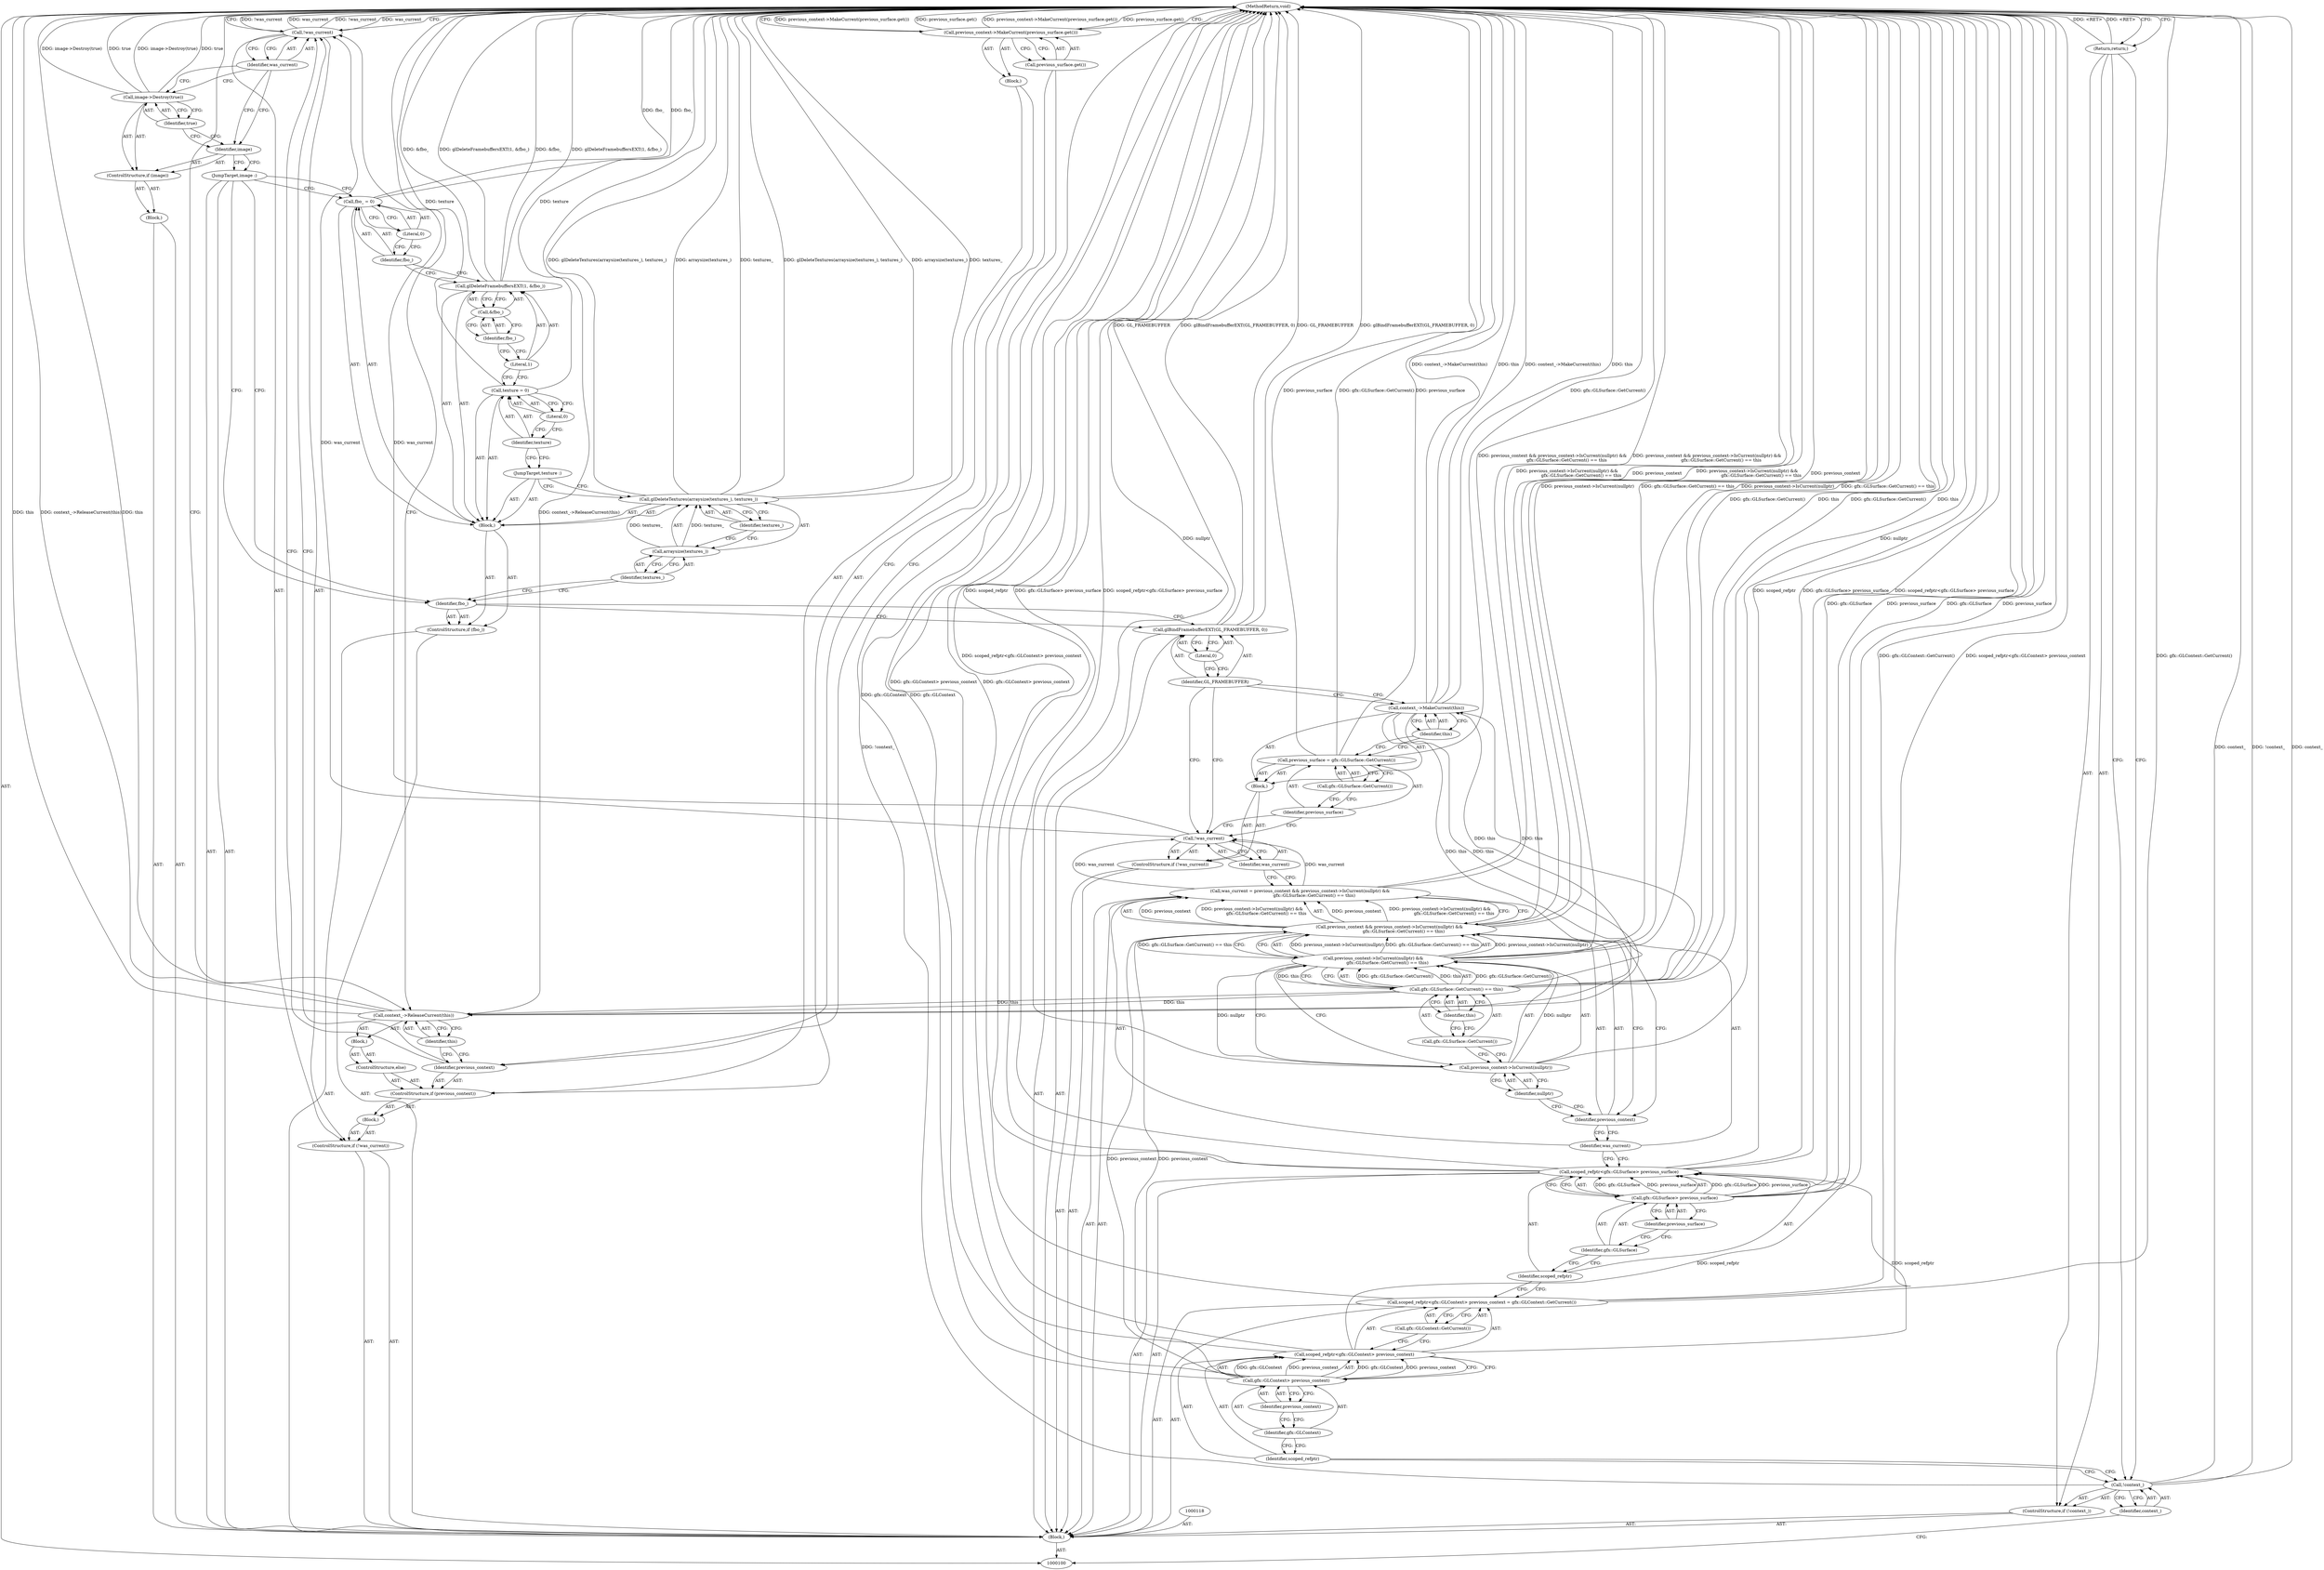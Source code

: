 digraph "0_Chrome_2f663de43634c1197a7a2ed8afc12cb6dc565bd0" {
"1000178" [label="(MethodReturn,void)"];
"1000101" [label="(Block,)"];
"1000135" [label="(Call,gfx::GLSurface::GetCurrent())"];
"1000133" [label="(Call,previous_surface = gfx::GLSurface::GetCurrent())"];
"1000134" [label="(Identifier,previous_surface)"];
"1000137" [label="(Identifier,this)"];
"1000136" [label="(Call,context_->MakeCurrent(this))"];
"1000138" [label="(Call,glBindFramebufferEXT(GL_FRAMEBUFFER, 0))"];
"1000139" [label="(Identifier,GL_FRAMEBUFFER)"];
"1000140" [label="(Literal,0)"];
"1000143" [label="(Block,)"];
"1000141" [label="(ControlStructure,if (fbo_))"];
"1000142" [label="(Identifier,fbo_)"];
"1000145" [label="(Call,arraysize(textures_))"];
"1000146" [label="(Identifier,textures_)"];
"1000144" [label="(Call,glDeleteTextures(arraysize(textures_), textures_))"];
"1000147" [label="(Identifier,textures_)"];
"1000148" [label="(JumpTarget,texture :)"];
"1000151" [label="(Literal,0)"];
"1000149" [label="(Call,texture = 0)"];
"1000150" [label="(Identifier,texture)"];
"1000153" [label="(Literal,1)"];
"1000154" [label="(Call,&fbo_)"];
"1000155" [label="(Identifier,fbo_)"];
"1000152" [label="(Call,glDeleteFramebuffersEXT(1, &fbo_))"];
"1000102" [label="(ControlStructure,if (!context_))"];
"1000103" [label="(Call,!context_)"];
"1000104" [label="(Identifier,context_)"];
"1000158" [label="(Literal,0)"];
"1000156" [label="(Call,fbo_ = 0)"];
"1000157" [label="(Identifier,fbo_)"];
"1000159" [label="(JumpTarget,image :)"];
"1000160" [label="(Block,)"];
"1000161" [label="(ControlStructure,if (image))"];
"1000162" [label="(Identifier,image)"];
"1000164" [label="(Identifier,true)"];
"1000163" [label="(Call,image->Destroy(true))"];
"1000168" [label="(Block,)"];
"1000165" [label="(ControlStructure,if (!was_current))"];
"1000166" [label="(Call,!was_current)"];
"1000167" [label="(Identifier,was_current)"];
"1000171" [label="(Block,)"];
"1000169" [label="(ControlStructure,if (previous_context))"];
"1000170" [label="(Identifier,previous_context)"];
"1000173" [label="(Call,previous_surface.get())"];
"1000172" [label="(Call,previous_context->MakeCurrent(previous_surface.get()))"];
"1000105" [label="(Return,return;)"];
"1000175" [label="(Block,)"];
"1000174" [label="(ControlStructure,else)"];
"1000177" [label="(Identifier,this)"];
"1000176" [label="(Call,context_->ReleaseCurrent(this))"];
"1000109" [label="(Call,gfx::GLContext> previous_context)"];
"1000110" [label="(Identifier,gfx::GLContext)"];
"1000106" [label="(Call,scoped_refptr<gfx::GLContext> previous_context = gfx::GLContext::GetCurrent())"];
"1000107" [label="(Call,scoped_refptr<gfx::GLContext> previous_context)"];
"1000108" [label="(Identifier,scoped_refptr)"];
"1000111" [label="(Identifier,previous_context)"];
"1000112" [label="(Call,gfx::GLContext::GetCurrent())"];
"1000115" [label="(Call,gfx::GLSurface> previous_surface)"];
"1000116" [label="(Identifier,gfx::GLSurface)"];
"1000113" [label="(Call,scoped_refptr<gfx::GLSurface> previous_surface)"];
"1000114" [label="(Identifier,scoped_refptr)"];
"1000117" [label="(Identifier,previous_surface)"];
"1000121" [label="(Call,previous_context && previous_context->IsCurrent(nullptr) &&\n                     gfx::GLSurface::GetCurrent() == this)"];
"1000122" [label="(Identifier,previous_context)"];
"1000123" [label="(Call,previous_context->IsCurrent(nullptr) &&\n                     gfx::GLSurface::GetCurrent() == this)"];
"1000124" [label="(Call,previous_context->IsCurrent(nullptr))"];
"1000125" [label="(Identifier,nullptr)"];
"1000119" [label="(Call,was_current = previous_context && previous_context->IsCurrent(nullptr) &&\n                     gfx::GLSurface::GetCurrent() == this)"];
"1000120" [label="(Identifier,was_current)"];
"1000126" [label="(Call,gfx::GLSurface::GetCurrent() == this)"];
"1000127" [label="(Call,gfx::GLSurface::GetCurrent())"];
"1000128" [label="(Identifier,this)"];
"1000129" [label="(ControlStructure,if (!was_current))"];
"1000132" [label="(Block,)"];
"1000130" [label="(Call,!was_current)"];
"1000131" [label="(Identifier,was_current)"];
"1000178" -> "1000100"  [label="AST: "];
"1000178" -> "1000105"  [label="CFG: "];
"1000178" -> "1000172"  [label="CFG: "];
"1000178" -> "1000176"  [label="CFG: "];
"1000178" -> "1000166"  [label="CFG: "];
"1000115" -> "1000178"  [label="DDG: previous_surface"];
"1000115" -> "1000178"  [label="DDG: gfx::GLSurface"];
"1000172" -> "1000178"  [label="DDG: previous_context->MakeCurrent(previous_surface.get())"];
"1000172" -> "1000178"  [label="DDG: previous_surface.get()"];
"1000124" -> "1000178"  [label="DDG: nullptr"];
"1000106" -> "1000178"  [label="DDG: scoped_refptr<gfx::GLContext> previous_context"];
"1000106" -> "1000178"  [label="DDG: gfx::GLContext::GetCurrent()"];
"1000156" -> "1000178"  [label="DDG: fbo_"];
"1000103" -> "1000178"  [label="DDG: context_"];
"1000103" -> "1000178"  [label="DDG: !context_"];
"1000113" -> "1000178"  [label="DDG: scoped_refptr"];
"1000113" -> "1000178"  [label="DDG: gfx::GLSurface> previous_surface"];
"1000113" -> "1000178"  [label="DDG: scoped_refptr<gfx::GLSurface> previous_surface"];
"1000126" -> "1000178"  [label="DDG: gfx::GLSurface::GetCurrent()"];
"1000126" -> "1000178"  [label="DDG: this"];
"1000152" -> "1000178"  [label="DDG: &fbo_"];
"1000152" -> "1000178"  [label="DDG: glDeleteFramebuffersEXT(1, &fbo_)"];
"1000163" -> "1000178"  [label="DDG: image->Destroy(true)"];
"1000163" -> "1000178"  [label="DDG: true"];
"1000123" -> "1000178"  [label="DDG: previous_context->IsCurrent(nullptr)"];
"1000123" -> "1000178"  [label="DDG: gfx::GLSurface::GetCurrent() == this"];
"1000121" -> "1000178"  [label="DDG: previous_context->IsCurrent(nullptr) &&\n                     gfx::GLSurface::GetCurrent() == this"];
"1000121" -> "1000178"  [label="DDG: previous_context"];
"1000138" -> "1000178"  [label="DDG: GL_FRAMEBUFFER"];
"1000138" -> "1000178"  [label="DDG: glBindFramebufferEXT(GL_FRAMEBUFFER, 0)"];
"1000166" -> "1000178"  [label="DDG: !was_current"];
"1000166" -> "1000178"  [label="DDG: was_current"];
"1000144" -> "1000178"  [label="DDG: glDeleteTextures(arraysize(textures_), textures_)"];
"1000144" -> "1000178"  [label="DDG: arraysize(textures_)"];
"1000144" -> "1000178"  [label="DDG: textures_"];
"1000133" -> "1000178"  [label="DDG: previous_surface"];
"1000133" -> "1000178"  [label="DDG: gfx::GLSurface::GetCurrent()"];
"1000119" -> "1000178"  [label="DDG: previous_context && previous_context->IsCurrent(nullptr) &&\n                     gfx::GLSurface::GetCurrent() == this"];
"1000176" -> "1000178"  [label="DDG: context_->ReleaseCurrent(this)"];
"1000176" -> "1000178"  [label="DDG: this"];
"1000109" -> "1000178"  [label="DDG: gfx::GLContext"];
"1000136" -> "1000178"  [label="DDG: context_->MakeCurrent(this)"];
"1000136" -> "1000178"  [label="DDG: this"];
"1000149" -> "1000178"  [label="DDG: texture"];
"1000107" -> "1000178"  [label="DDG: gfx::GLContext> previous_context"];
"1000105" -> "1000178"  [label="DDG: <RET>"];
"1000101" -> "1000100"  [label="AST: "];
"1000102" -> "1000101"  [label="AST: "];
"1000106" -> "1000101"  [label="AST: "];
"1000113" -> "1000101"  [label="AST: "];
"1000118" -> "1000101"  [label="AST: "];
"1000119" -> "1000101"  [label="AST: "];
"1000129" -> "1000101"  [label="AST: "];
"1000138" -> "1000101"  [label="AST: "];
"1000141" -> "1000101"  [label="AST: "];
"1000159" -> "1000101"  [label="AST: "];
"1000160" -> "1000101"  [label="AST: "];
"1000165" -> "1000101"  [label="AST: "];
"1000135" -> "1000133"  [label="AST: "];
"1000135" -> "1000134"  [label="CFG: "];
"1000133" -> "1000135"  [label="CFG: "];
"1000133" -> "1000132"  [label="AST: "];
"1000133" -> "1000135"  [label="CFG: "];
"1000134" -> "1000133"  [label="AST: "];
"1000135" -> "1000133"  [label="AST: "];
"1000137" -> "1000133"  [label="CFG: "];
"1000133" -> "1000178"  [label="DDG: previous_surface"];
"1000133" -> "1000178"  [label="DDG: gfx::GLSurface::GetCurrent()"];
"1000134" -> "1000133"  [label="AST: "];
"1000134" -> "1000130"  [label="CFG: "];
"1000135" -> "1000134"  [label="CFG: "];
"1000137" -> "1000136"  [label="AST: "];
"1000137" -> "1000133"  [label="CFG: "];
"1000136" -> "1000137"  [label="CFG: "];
"1000136" -> "1000132"  [label="AST: "];
"1000136" -> "1000137"  [label="CFG: "];
"1000137" -> "1000136"  [label="AST: "];
"1000139" -> "1000136"  [label="CFG: "];
"1000136" -> "1000178"  [label="DDG: context_->MakeCurrent(this)"];
"1000136" -> "1000178"  [label="DDG: this"];
"1000126" -> "1000136"  [label="DDG: this"];
"1000136" -> "1000176"  [label="DDG: this"];
"1000138" -> "1000101"  [label="AST: "];
"1000138" -> "1000140"  [label="CFG: "];
"1000139" -> "1000138"  [label="AST: "];
"1000140" -> "1000138"  [label="AST: "];
"1000142" -> "1000138"  [label="CFG: "];
"1000138" -> "1000178"  [label="DDG: GL_FRAMEBUFFER"];
"1000138" -> "1000178"  [label="DDG: glBindFramebufferEXT(GL_FRAMEBUFFER, 0)"];
"1000139" -> "1000138"  [label="AST: "];
"1000139" -> "1000136"  [label="CFG: "];
"1000139" -> "1000130"  [label="CFG: "];
"1000140" -> "1000139"  [label="CFG: "];
"1000140" -> "1000138"  [label="AST: "];
"1000140" -> "1000139"  [label="CFG: "];
"1000138" -> "1000140"  [label="CFG: "];
"1000143" -> "1000141"  [label="AST: "];
"1000144" -> "1000143"  [label="AST: "];
"1000148" -> "1000143"  [label="AST: "];
"1000149" -> "1000143"  [label="AST: "];
"1000152" -> "1000143"  [label="AST: "];
"1000156" -> "1000143"  [label="AST: "];
"1000141" -> "1000101"  [label="AST: "];
"1000142" -> "1000141"  [label="AST: "];
"1000143" -> "1000141"  [label="AST: "];
"1000142" -> "1000141"  [label="AST: "];
"1000142" -> "1000138"  [label="CFG: "];
"1000146" -> "1000142"  [label="CFG: "];
"1000159" -> "1000142"  [label="CFG: "];
"1000145" -> "1000144"  [label="AST: "];
"1000145" -> "1000146"  [label="CFG: "];
"1000146" -> "1000145"  [label="AST: "];
"1000147" -> "1000145"  [label="CFG: "];
"1000145" -> "1000144"  [label="DDG: textures_"];
"1000146" -> "1000145"  [label="AST: "];
"1000146" -> "1000142"  [label="CFG: "];
"1000145" -> "1000146"  [label="CFG: "];
"1000144" -> "1000143"  [label="AST: "];
"1000144" -> "1000147"  [label="CFG: "];
"1000145" -> "1000144"  [label="AST: "];
"1000147" -> "1000144"  [label="AST: "];
"1000148" -> "1000144"  [label="CFG: "];
"1000144" -> "1000178"  [label="DDG: glDeleteTextures(arraysize(textures_), textures_)"];
"1000144" -> "1000178"  [label="DDG: arraysize(textures_)"];
"1000144" -> "1000178"  [label="DDG: textures_"];
"1000145" -> "1000144"  [label="DDG: textures_"];
"1000147" -> "1000144"  [label="AST: "];
"1000147" -> "1000145"  [label="CFG: "];
"1000144" -> "1000147"  [label="CFG: "];
"1000148" -> "1000143"  [label="AST: "];
"1000148" -> "1000144"  [label="CFG: "];
"1000150" -> "1000148"  [label="CFG: "];
"1000151" -> "1000149"  [label="AST: "];
"1000151" -> "1000150"  [label="CFG: "];
"1000149" -> "1000151"  [label="CFG: "];
"1000149" -> "1000143"  [label="AST: "];
"1000149" -> "1000151"  [label="CFG: "];
"1000150" -> "1000149"  [label="AST: "];
"1000151" -> "1000149"  [label="AST: "];
"1000153" -> "1000149"  [label="CFG: "];
"1000149" -> "1000178"  [label="DDG: texture"];
"1000150" -> "1000149"  [label="AST: "];
"1000150" -> "1000148"  [label="CFG: "];
"1000151" -> "1000150"  [label="CFG: "];
"1000153" -> "1000152"  [label="AST: "];
"1000153" -> "1000149"  [label="CFG: "];
"1000155" -> "1000153"  [label="CFG: "];
"1000154" -> "1000152"  [label="AST: "];
"1000154" -> "1000155"  [label="CFG: "];
"1000155" -> "1000154"  [label="AST: "];
"1000152" -> "1000154"  [label="CFG: "];
"1000155" -> "1000154"  [label="AST: "];
"1000155" -> "1000153"  [label="CFG: "];
"1000154" -> "1000155"  [label="CFG: "];
"1000152" -> "1000143"  [label="AST: "];
"1000152" -> "1000154"  [label="CFG: "];
"1000153" -> "1000152"  [label="AST: "];
"1000154" -> "1000152"  [label="AST: "];
"1000157" -> "1000152"  [label="CFG: "];
"1000152" -> "1000178"  [label="DDG: &fbo_"];
"1000152" -> "1000178"  [label="DDG: glDeleteFramebuffersEXT(1, &fbo_)"];
"1000102" -> "1000101"  [label="AST: "];
"1000103" -> "1000102"  [label="AST: "];
"1000105" -> "1000102"  [label="AST: "];
"1000103" -> "1000102"  [label="AST: "];
"1000103" -> "1000104"  [label="CFG: "];
"1000104" -> "1000103"  [label="AST: "];
"1000105" -> "1000103"  [label="CFG: "];
"1000108" -> "1000103"  [label="CFG: "];
"1000103" -> "1000178"  [label="DDG: context_"];
"1000103" -> "1000178"  [label="DDG: !context_"];
"1000104" -> "1000103"  [label="AST: "];
"1000104" -> "1000100"  [label="CFG: "];
"1000103" -> "1000104"  [label="CFG: "];
"1000158" -> "1000156"  [label="AST: "];
"1000158" -> "1000157"  [label="CFG: "];
"1000156" -> "1000158"  [label="CFG: "];
"1000156" -> "1000143"  [label="AST: "];
"1000156" -> "1000158"  [label="CFG: "];
"1000157" -> "1000156"  [label="AST: "];
"1000158" -> "1000156"  [label="AST: "];
"1000159" -> "1000156"  [label="CFG: "];
"1000156" -> "1000178"  [label="DDG: fbo_"];
"1000157" -> "1000156"  [label="AST: "];
"1000157" -> "1000152"  [label="CFG: "];
"1000158" -> "1000157"  [label="CFG: "];
"1000159" -> "1000101"  [label="AST: "];
"1000159" -> "1000156"  [label="CFG: "];
"1000159" -> "1000142"  [label="CFG: "];
"1000162" -> "1000159"  [label="CFG: "];
"1000160" -> "1000101"  [label="AST: "];
"1000161" -> "1000160"  [label="AST: "];
"1000161" -> "1000160"  [label="AST: "];
"1000162" -> "1000161"  [label="AST: "];
"1000163" -> "1000161"  [label="AST: "];
"1000162" -> "1000161"  [label="AST: "];
"1000162" -> "1000159"  [label="CFG: "];
"1000164" -> "1000162"  [label="CFG: "];
"1000167" -> "1000162"  [label="CFG: "];
"1000164" -> "1000163"  [label="AST: "];
"1000164" -> "1000162"  [label="CFG: "];
"1000163" -> "1000164"  [label="CFG: "];
"1000163" -> "1000161"  [label="AST: "];
"1000163" -> "1000164"  [label="CFG: "];
"1000164" -> "1000163"  [label="AST: "];
"1000167" -> "1000163"  [label="CFG: "];
"1000163" -> "1000178"  [label="DDG: image->Destroy(true)"];
"1000163" -> "1000178"  [label="DDG: true"];
"1000168" -> "1000165"  [label="AST: "];
"1000169" -> "1000168"  [label="AST: "];
"1000165" -> "1000101"  [label="AST: "];
"1000166" -> "1000165"  [label="AST: "];
"1000168" -> "1000165"  [label="AST: "];
"1000166" -> "1000165"  [label="AST: "];
"1000166" -> "1000167"  [label="CFG: "];
"1000167" -> "1000166"  [label="AST: "];
"1000170" -> "1000166"  [label="CFG: "];
"1000178" -> "1000166"  [label="CFG: "];
"1000166" -> "1000178"  [label="DDG: !was_current"];
"1000166" -> "1000178"  [label="DDG: was_current"];
"1000130" -> "1000166"  [label="DDG: was_current"];
"1000167" -> "1000166"  [label="AST: "];
"1000167" -> "1000163"  [label="CFG: "];
"1000167" -> "1000162"  [label="CFG: "];
"1000166" -> "1000167"  [label="CFG: "];
"1000171" -> "1000169"  [label="AST: "];
"1000172" -> "1000171"  [label="AST: "];
"1000169" -> "1000168"  [label="AST: "];
"1000170" -> "1000169"  [label="AST: "];
"1000171" -> "1000169"  [label="AST: "];
"1000174" -> "1000169"  [label="AST: "];
"1000170" -> "1000169"  [label="AST: "];
"1000170" -> "1000166"  [label="CFG: "];
"1000173" -> "1000170"  [label="CFG: "];
"1000177" -> "1000170"  [label="CFG: "];
"1000173" -> "1000172"  [label="AST: "];
"1000173" -> "1000170"  [label="CFG: "];
"1000172" -> "1000173"  [label="CFG: "];
"1000172" -> "1000171"  [label="AST: "];
"1000172" -> "1000173"  [label="CFG: "];
"1000173" -> "1000172"  [label="AST: "];
"1000178" -> "1000172"  [label="CFG: "];
"1000172" -> "1000178"  [label="DDG: previous_context->MakeCurrent(previous_surface.get())"];
"1000172" -> "1000178"  [label="DDG: previous_surface.get()"];
"1000105" -> "1000102"  [label="AST: "];
"1000105" -> "1000103"  [label="CFG: "];
"1000178" -> "1000105"  [label="CFG: "];
"1000105" -> "1000178"  [label="DDG: <RET>"];
"1000175" -> "1000174"  [label="AST: "];
"1000176" -> "1000175"  [label="AST: "];
"1000174" -> "1000169"  [label="AST: "];
"1000175" -> "1000174"  [label="AST: "];
"1000177" -> "1000176"  [label="AST: "];
"1000177" -> "1000170"  [label="CFG: "];
"1000176" -> "1000177"  [label="CFG: "];
"1000176" -> "1000175"  [label="AST: "];
"1000176" -> "1000177"  [label="CFG: "];
"1000177" -> "1000176"  [label="AST: "];
"1000178" -> "1000176"  [label="CFG: "];
"1000176" -> "1000178"  [label="DDG: context_->ReleaseCurrent(this)"];
"1000176" -> "1000178"  [label="DDG: this"];
"1000126" -> "1000176"  [label="DDG: this"];
"1000136" -> "1000176"  [label="DDG: this"];
"1000109" -> "1000107"  [label="AST: "];
"1000109" -> "1000111"  [label="CFG: "];
"1000110" -> "1000109"  [label="AST: "];
"1000111" -> "1000109"  [label="AST: "];
"1000107" -> "1000109"  [label="CFG: "];
"1000109" -> "1000178"  [label="DDG: gfx::GLContext"];
"1000109" -> "1000107"  [label="DDG: gfx::GLContext"];
"1000109" -> "1000107"  [label="DDG: previous_context"];
"1000109" -> "1000121"  [label="DDG: previous_context"];
"1000110" -> "1000109"  [label="AST: "];
"1000110" -> "1000108"  [label="CFG: "];
"1000111" -> "1000110"  [label="CFG: "];
"1000106" -> "1000101"  [label="AST: "];
"1000106" -> "1000112"  [label="CFG: "];
"1000107" -> "1000106"  [label="AST: "];
"1000112" -> "1000106"  [label="AST: "];
"1000114" -> "1000106"  [label="CFG: "];
"1000106" -> "1000178"  [label="DDG: scoped_refptr<gfx::GLContext> previous_context"];
"1000106" -> "1000178"  [label="DDG: gfx::GLContext::GetCurrent()"];
"1000107" -> "1000106"  [label="AST: "];
"1000107" -> "1000109"  [label="CFG: "];
"1000108" -> "1000107"  [label="AST: "];
"1000109" -> "1000107"  [label="AST: "];
"1000112" -> "1000107"  [label="CFG: "];
"1000107" -> "1000178"  [label="DDG: gfx::GLContext> previous_context"];
"1000109" -> "1000107"  [label="DDG: gfx::GLContext"];
"1000109" -> "1000107"  [label="DDG: previous_context"];
"1000107" -> "1000113"  [label="DDG: scoped_refptr"];
"1000108" -> "1000107"  [label="AST: "];
"1000108" -> "1000103"  [label="CFG: "];
"1000110" -> "1000108"  [label="CFG: "];
"1000111" -> "1000109"  [label="AST: "];
"1000111" -> "1000110"  [label="CFG: "];
"1000109" -> "1000111"  [label="CFG: "];
"1000112" -> "1000106"  [label="AST: "];
"1000112" -> "1000107"  [label="CFG: "];
"1000106" -> "1000112"  [label="CFG: "];
"1000115" -> "1000113"  [label="AST: "];
"1000115" -> "1000117"  [label="CFG: "];
"1000116" -> "1000115"  [label="AST: "];
"1000117" -> "1000115"  [label="AST: "];
"1000113" -> "1000115"  [label="CFG: "];
"1000115" -> "1000178"  [label="DDG: previous_surface"];
"1000115" -> "1000178"  [label="DDG: gfx::GLSurface"];
"1000115" -> "1000113"  [label="DDG: gfx::GLSurface"];
"1000115" -> "1000113"  [label="DDG: previous_surface"];
"1000116" -> "1000115"  [label="AST: "];
"1000116" -> "1000114"  [label="CFG: "];
"1000117" -> "1000116"  [label="CFG: "];
"1000113" -> "1000101"  [label="AST: "];
"1000113" -> "1000115"  [label="CFG: "];
"1000114" -> "1000113"  [label="AST: "];
"1000115" -> "1000113"  [label="AST: "];
"1000120" -> "1000113"  [label="CFG: "];
"1000113" -> "1000178"  [label="DDG: scoped_refptr"];
"1000113" -> "1000178"  [label="DDG: gfx::GLSurface> previous_surface"];
"1000113" -> "1000178"  [label="DDG: scoped_refptr<gfx::GLSurface> previous_surface"];
"1000107" -> "1000113"  [label="DDG: scoped_refptr"];
"1000115" -> "1000113"  [label="DDG: gfx::GLSurface"];
"1000115" -> "1000113"  [label="DDG: previous_surface"];
"1000114" -> "1000113"  [label="AST: "];
"1000114" -> "1000106"  [label="CFG: "];
"1000116" -> "1000114"  [label="CFG: "];
"1000117" -> "1000115"  [label="AST: "];
"1000117" -> "1000116"  [label="CFG: "];
"1000115" -> "1000117"  [label="CFG: "];
"1000121" -> "1000119"  [label="AST: "];
"1000121" -> "1000122"  [label="CFG: "];
"1000121" -> "1000123"  [label="CFG: "];
"1000122" -> "1000121"  [label="AST: "];
"1000123" -> "1000121"  [label="AST: "];
"1000119" -> "1000121"  [label="CFG: "];
"1000121" -> "1000178"  [label="DDG: previous_context->IsCurrent(nullptr) &&\n                     gfx::GLSurface::GetCurrent() == this"];
"1000121" -> "1000178"  [label="DDG: previous_context"];
"1000121" -> "1000119"  [label="DDG: previous_context"];
"1000121" -> "1000119"  [label="DDG: previous_context->IsCurrent(nullptr) &&\n                     gfx::GLSurface::GetCurrent() == this"];
"1000109" -> "1000121"  [label="DDG: previous_context"];
"1000123" -> "1000121"  [label="DDG: previous_context->IsCurrent(nullptr)"];
"1000123" -> "1000121"  [label="DDG: gfx::GLSurface::GetCurrent() == this"];
"1000122" -> "1000121"  [label="AST: "];
"1000122" -> "1000120"  [label="CFG: "];
"1000125" -> "1000122"  [label="CFG: "];
"1000121" -> "1000122"  [label="CFG: "];
"1000123" -> "1000121"  [label="AST: "];
"1000123" -> "1000124"  [label="CFG: "];
"1000123" -> "1000126"  [label="CFG: "];
"1000124" -> "1000123"  [label="AST: "];
"1000126" -> "1000123"  [label="AST: "];
"1000121" -> "1000123"  [label="CFG: "];
"1000123" -> "1000178"  [label="DDG: previous_context->IsCurrent(nullptr)"];
"1000123" -> "1000178"  [label="DDG: gfx::GLSurface::GetCurrent() == this"];
"1000123" -> "1000121"  [label="DDG: previous_context->IsCurrent(nullptr)"];
"1000123" -> "1000121"  [label="DDG: gfx::GLSurface::GetCurrent() == this"];
"1000124" -> "1000123"  [label="DDG: nullptr"];
"1000126" -> "1000123"  [label="DDG: gfx::GLSurface::GetCurrent()"];
"1000126" -> "1000123"  [label="DDG: this"];
"1000124" -> "1000123"  [label="AST: "];
"1000124" -> "1000125"  [label="CFG: "];
"1000125" -> "1000124"  [label="AST: "];
"1000127" -> "1000124"  [label="CFG: "];
"1000123" -> "1000124"  [label="CFG: "];
"1000124" -> "1000178"  [label="DDG: nullptr"];
"1000124" -> "1000123"  [label="DDG: nullptr"];
"1000125" -> "1000124"  [label="AST: "];
"1000125" -> "1000122"  [label="CFG: "];
"1000124" -> "1000125"  [label="CFG: "];
"1000119" -> "1000101"  [label="AST: "];
"1000119" -> "1000121"  [label="CFG: "];
"1000120" -> "1000119"  [label="AST: "];
"1000121" -> "1000119"  [label="AST: "];
"1000131" -> "1000119"  [label="CFG: "];
"1000119" -> "1000178"  [label="DDG: previous_context && previous_context->IsCurrent(nullptr) &&\n                     gfx::GLSurface::GetCurrent() == this"];
"1000121" -> "1000119"  [label="DDG: previous_context"];
"1000121" -> "1000119"  [label="DDG: previous_context->IsCurrent(nullptr) &&\n                     gfx::GLSurface::GetCurrent() == this"];
"1000119" -> "1000130"  [label="DDG: was_current"];
"1000120" -> "1000119"  [label="AST: "];
"1000120" -> "1000113"  [label="CFG: "];
"1000122" -> "1000120"  [label="CFG: "];
"1000126" -> "1000123"  [label="AST: "];
"1000126" -> "1000128"  [label="CFG: "];
"1000127" -> "1000126"  [label="AST: "];
"1000128" -> "1000126"  [label="AST: "];
"1000123" -> "1000126"  [label="CFG: "];
"1000126" -> "1000178"  [label="DDG: gfx::GLSurface::GetCurrent()"];
"1000126" -> "1000178"  [label="DDG: this"];
"1000126" -> "1000123"  [label="DDG: gfx::GLSurface::GetCurrent()"];
"1000126" -> "1000123"  [label="DDG: this"];
"1000126" -> "1000136"  [label="DDG: this"];
"1000126" -> "1000176"  [label="DDG: this"];
"1000127" -> "1000126"  [label="AST: "];
"1000127" -> "1000124"  [label="CFG: "];
"1000128" -> "1000127"  [label="CFG: "];
"1000128" -> "1000126"  [label="AST: "];
"1000128" -> "1000127"  [label="CFG: "];
"1000126" -> "1000128"  [label="CFG: "];
"1000129" -> "1000101"  [label="AST: "];
"1000130" -> "1000129"  [label="AST: "];
"1000132" -> "1000129"  [label="AST: "];
"1000132" -> "1000129"  [label="AST: "];
"1000133" -> "1000132"  [label="AST: "];
"1000136" -> "1000132"  [label="AST: "];
"1000130" -> "1000129"  [label="AST: "];
"1000130" -> "1000131"  [label="CFG: "];
"1000131" -> "1000130"  [label="AST: "];
"1000134" -> "1000130"  [label="CFG: "];
"1000139" -> "1000130"  [label="CFG: "];
"1000119" -> "1000130"  [label="DDG: was_current"];
"1000130" -> "1000166"  [label="DDG: was_current"];
"1000131" -> "1000130"  [label="AST: "];
"1000131" -> "1000119"  [label="CFG: "];
"1000130" -> "1000131"  [label="CFG: "];
}
